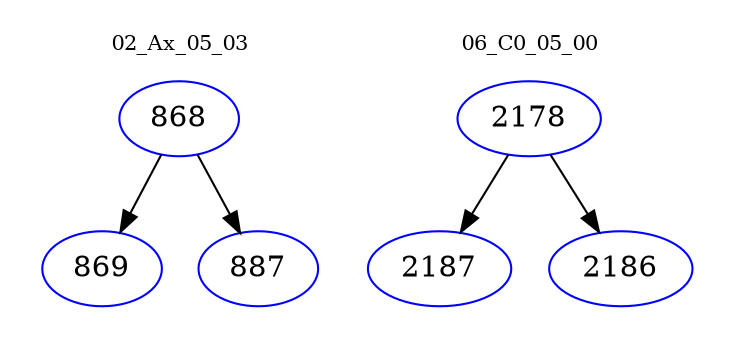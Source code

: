 digraph{
subgraph cluster_0 {
color = white
label = "02_Ax_05_03";
fontsize=10;
T0_868 [label="868", color="blue"]
T0_868 -> T0_869 [color="black"]
T0_869 [label="869", color="blue"]
T0_868 -> T0_887 [color="black"]
T0_887 [label="887", color="blue"]
}
subgraph cluster_1 {
color = white
label = "06_C0_05_00";
fontsize=10;
T1_2178 [label="2178", color="blue"]
T1_2178 -> T1_2187 [color="black"]
T1_2187 [label="2187", color="blue"]
T1_2178 -> T1_2186 [color="black"]
T1_2186 [label="2186", color="blue"]
}
}
